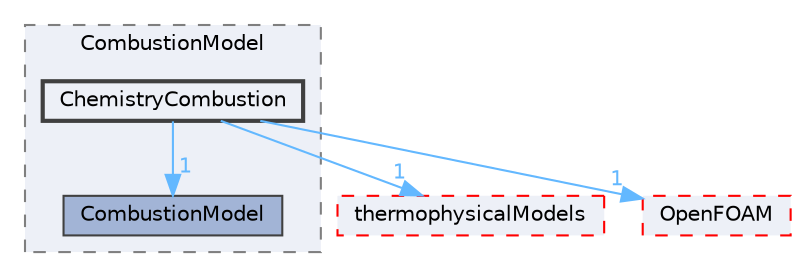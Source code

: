 digraph "src/combustionModels/CombustionModel/ChemistryCombustion"
{
 // LATEX_PDF_SIZE
  bgcolor="transparent";
  edge [fontname=Helvetica,fontsize=10,labelfontname=Helvetica,labelfontsize=10];
  node [fontname=Helvetica,fontsize=10,shape=box,height=0.2,width=0.4];
  compound=true
  subgraph clusterdir_d9a720f22812343abcf69c73f15d7bcf {
    graph [ bgcolor="#edf0f7", pencolor="grey50", label="CombustionModel", fontname=Helvetica,fontsize=10 style="filled,dashed", URL="dir_d9a720f22812343abcf69c73f15d7bcf.html",tooltip=""]
  dir_6aa7723cdf11966dc97079dcb03d6672 [label="CombustionModel", fillcolor="#a2b4d6", color="grey25", style="filled", URL="dir_6aa7723cdf11966dc97079dcb03d6672.html",tooltip=""];
  dir_acd34f4ab25888c2bcc84b4ba389ada2 [label="ChemistryCombustion", fillcolor="#edf0f7", color="grey25", style="filled,bold", URL="dir_acd34f4ab25888c2bcc84b4ba389ada2.html",tooltip=""];
  }
  dir_2778d089ec5c4f66810b11f753867003 [label="thermophysicalModels", fillcolor="#edf0f7", color="red", style="filled,dashed", URL="dir_2778d089ec5c4f66810b11f753867003.html",tooltip=""];
  dir_c5473ff19b20e6ec4dfe5c310b3778a8 [label="OpenFOAM", fillcolor="#edf0f7", color="red", style="filled,dashed", URL="dir_c5473ff19b20e6ec4dfe5c310b3778a8.html",tooltip=""];
  dir_acd34f4ab25888c2bcc84b4ba389ada2->dir_2778d089ec5c4f66810b11f753867003 [headlabel="1", labeldistance=1.5 headhref="dir_000468_004022.html" href="dir_000468_004022.html" color="steelblue1" fontcolor="steelblue1"];
  dir_acd34f4ab25888c2bcc84b4ba389ada2->dir_6aa7723cdf11966dc97079dcb03d6672 [headlabel="1", labeldistance=1.5 headhref="dir_000468_000548.html" href="dir_000468_000548.html" color="steelblue1" fontcolor="steelblue1"];
  dir_acd34f4ab25888c2bcc84b4ba389ada2->dir_c5473ff19b20e6ec4dfe5c310b3778a8 [headlabel="1", labeldistance=1.5 headhref="dir_000468_002695.html" href="dir_000468_002695.html" color="steelblue1" fontcolor="steelblue1"];
}
